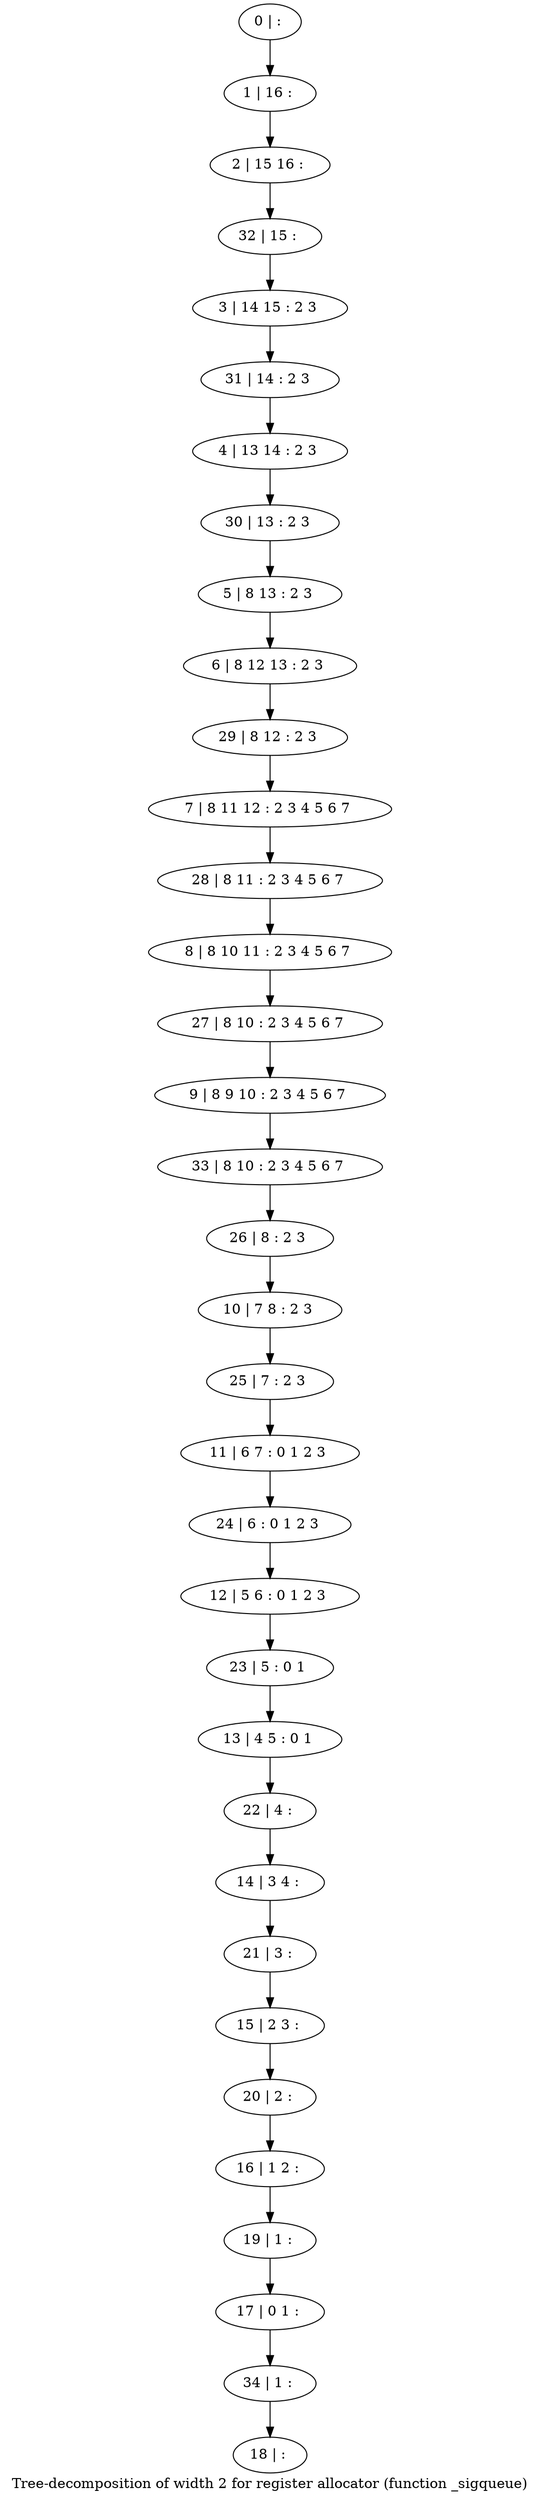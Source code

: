 digraph G {
graph [label="Tree-decomposition of width 2 for register allocator (function _sigqueue)"]
0[label="0 | : "];
1[label="1 | 16 : "];
2[label="2 | 15 16 : "];
3[label="3 | 14 15 : 2 3 "];
4[label="4 | 13 14 : 2 3 "];
5[label="5 | 8 13 : 2 3 "];
6[label="6 | 8 12 13 : 2 3 "];
7[label="7 | 8 11 12 : 2 3 4 5 6 7 "];
8[label="8 | 8 10 11 : 2 3 4 5 6 7 "];
9[label="9 | 8 9 10 : 2 3 4 5 6 7 "];
10[label="10 | 7 8 : 2 3 "];
11[label="11 | 6 7 : 0 1 2 3 "];
12[label="12 | 5 6 : 0 1 2 3 "];
13[label="13 | 4 5 : 0 1 "];
14[label="14 | 3 4 : "];
15[label="15 | 2 3 : "];
16[label="16 | 1 2 : "];
17[label="17 | 0 1 : "];
18[label="18 | : "];
19[label="19 | 1 : "];
20[label="20 | 2 : "];
21[label="21 | 3 : "];
22[label="22 | 4 : "];
23[label="23 | 5 : 0 1 "];
24[label="24 | 6 : 0 1 2 3 "];
25[label="25 | 7 : 2 3 "];
26[label="26 | 8 : 2 3 "];
27[label="27 | 8 10 : 2 3 4 5 6 7 "];
28[label="28 | 8 11 : 2 3 4 5 6 7 "];
29[label="29 | 8 12 : 2 3 "];
30[label="30 | 13 : 2 3 "];
31[label="31 | 14 : 2 3 "];
32[label="32 | 15 : "];
33[label="33 | 8 10 : 2 3 4 5 6 7 "];
34[label="34 | 1 : "];
0->1 ;
1->2 ;
5->6 ;
19->17 ;
16->19 ;
20->16 ;
15->20 ;
21->15 ;
14->21 ;
22->14 ;
13->22 ;
23->13 ;
12->23 ;
24->12 ;
11->24 ;
25->11 ;
10->25 ;
26->10 ;
27->9 ;
8->27 ;
28->8 ;
7->28 ;
29->7 ;
6->29 ;
30->5 ;
4->30 ;
31->4 ;
3->31 ;
32->3 ;
2->32 ;
33->26 ;
9->33 ;
34->18 ;
17->34 ;
}
